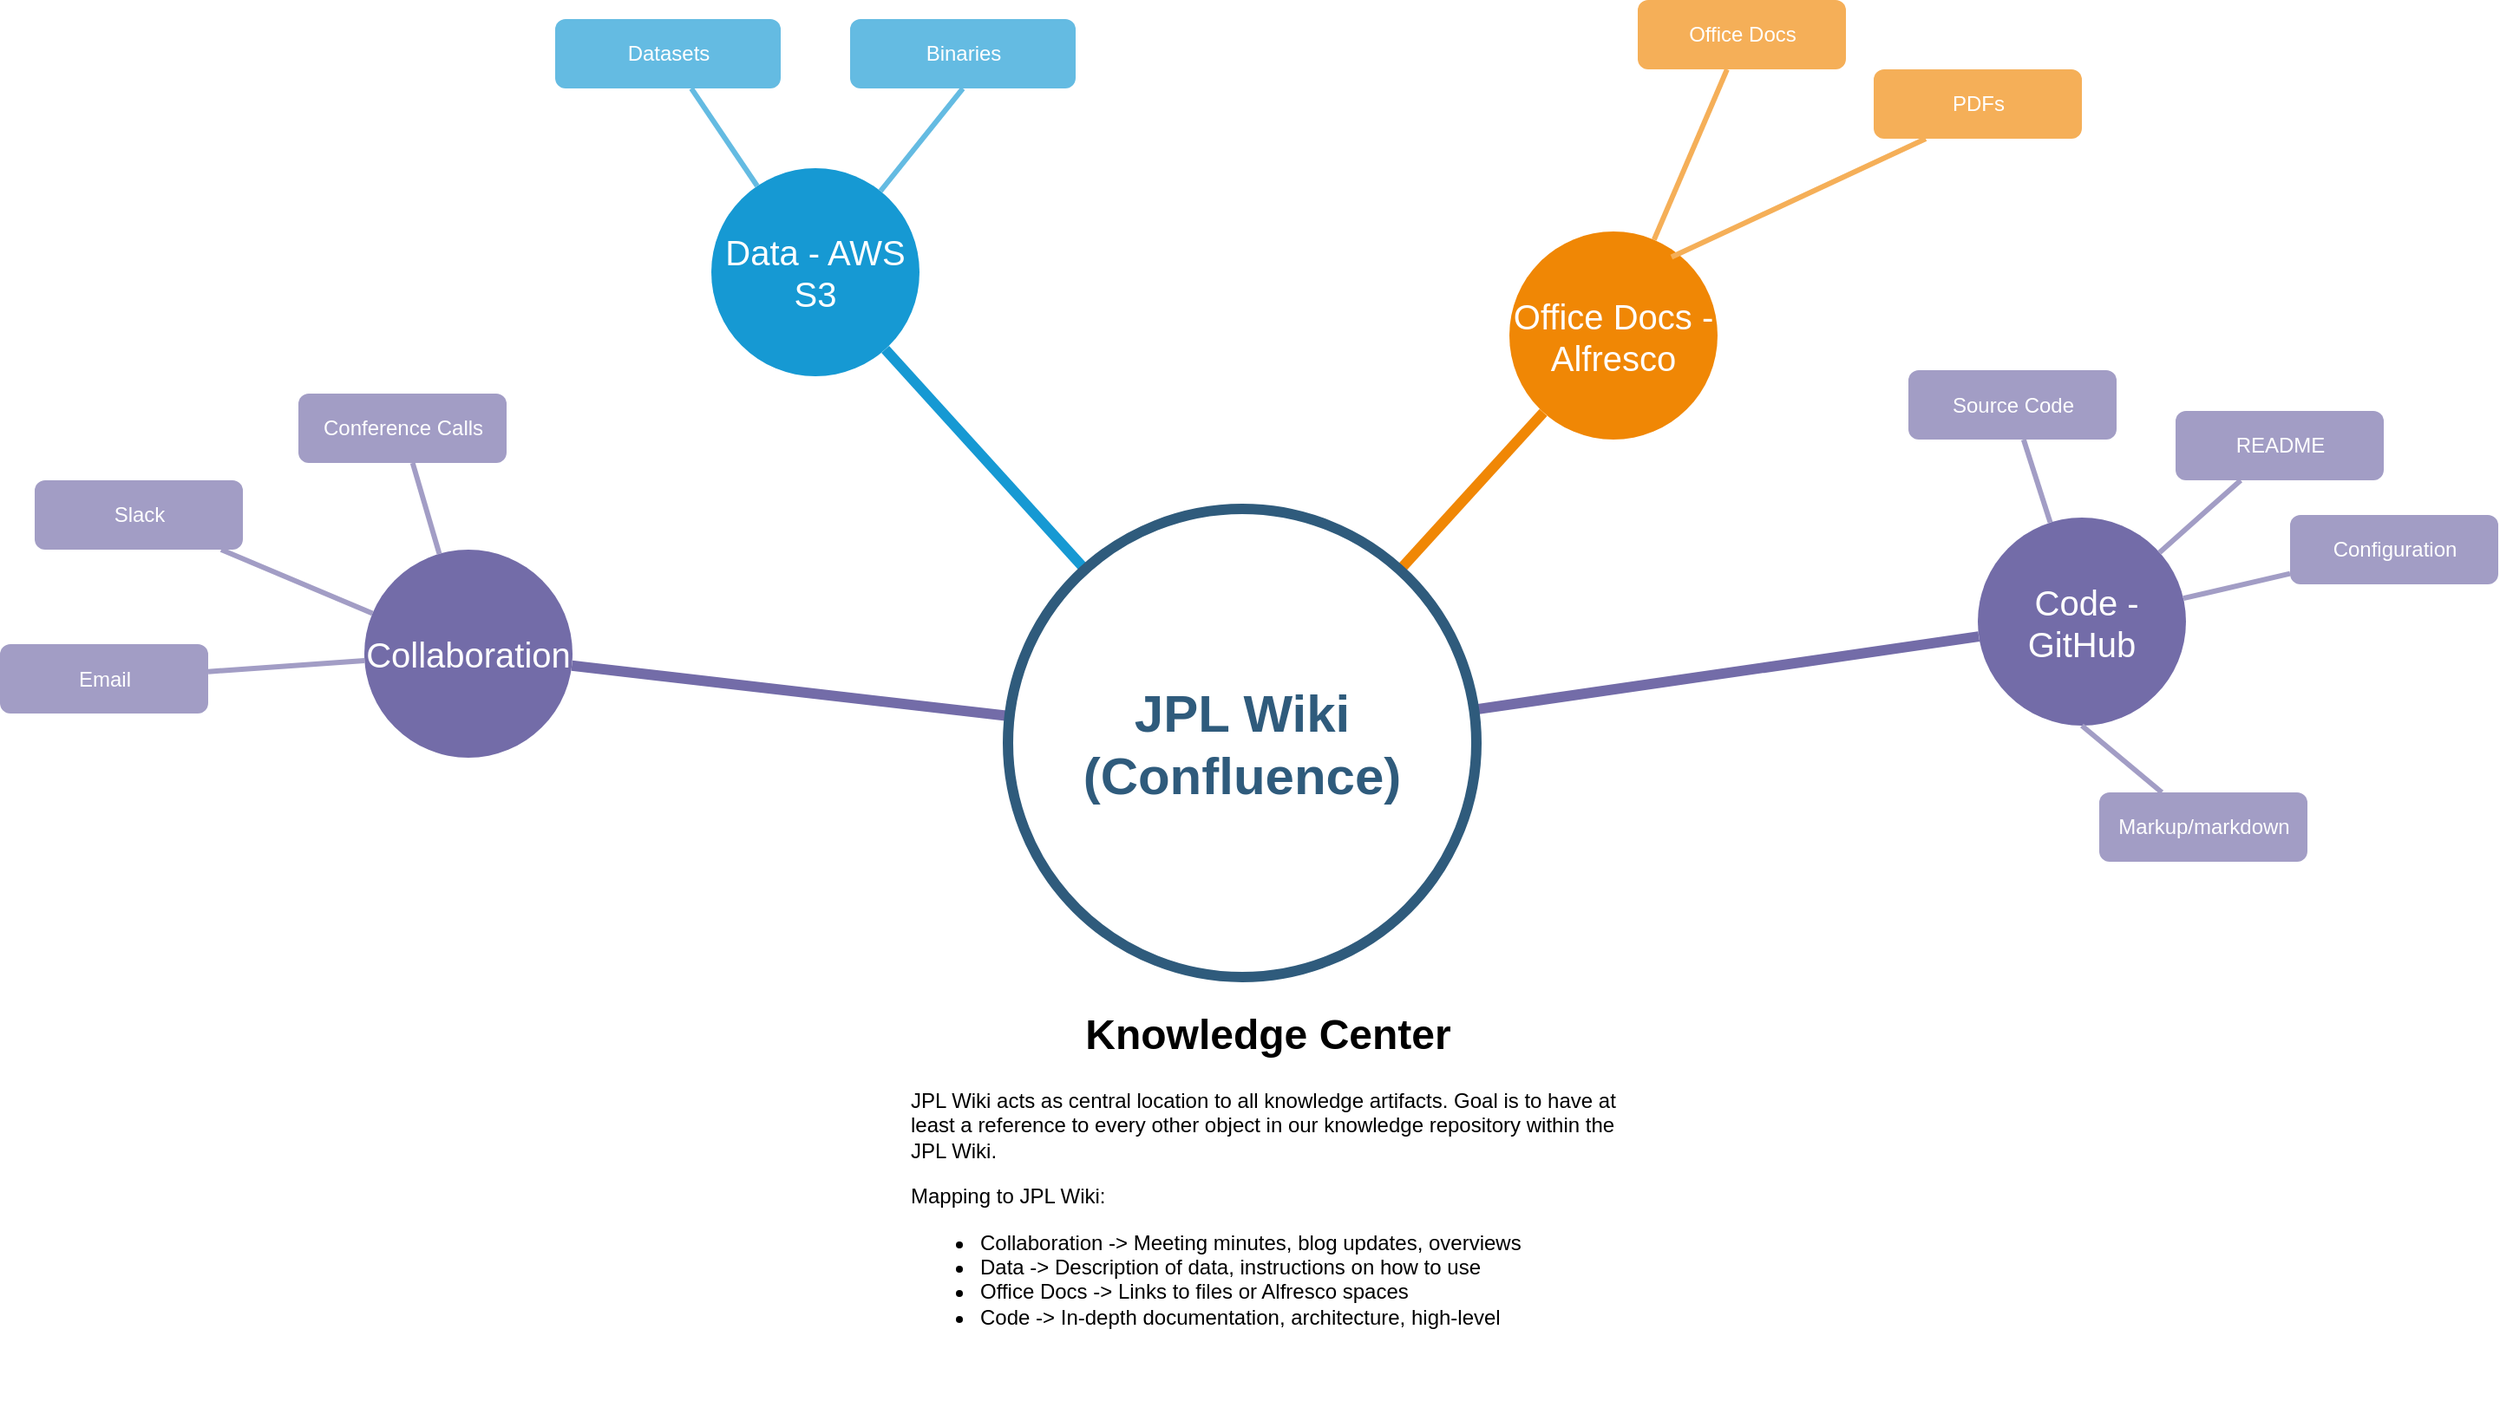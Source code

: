<mxfile version="13.6.6" type="github"><diagram id="6a731a19-8d31-9384-78a2-239565b7b9f0" name="Page-1"><mxGraphModel dx="1593" dy="1169" grid="1" gridSize="10" guides="1" tooltips="1" connect="1" arrows="1" fold="1" page="1" pageScale="1" pageWidth="1169" pageHeight="827" background="#ffffff" math="0" shadow="0"><root><mxCell id="0"/><mxCell id="1" parent="0"/><mxCell id="1350" value="Data - AWS S3" style="ellipse;whiteSpace=wrap;html=1;shadow=0;fontFamily=Helvetica;fontSize=20;fontColor=#FFFFFF;align=center;strokeWidth=3;fillColor=#1699D3;strokeColor=none;" parent="1" vertex="1"><mxGeometry x="790" y="480" width="120" height="120" as="geometry"/></mxCell><mxCell id="1351" value="Office Docs - Alfresco" style="ellipse;whiteSpace=wrap;html=1;shadow=0;fontFamily=Helvetica;fontSize=20;fontColor=#FFFFFF;align=center;strokeWidth=3;fillColor=#F08705;strokeColor=none;gradientColor=none;" parent="1" vertex="1"><mxGeometry x="1250" y="516.5" width="120" height="120" as="geometry"/></mxCell><mxCell id="1354" value="&amp;nbsp;Code - GitHub" style="ellipse;whiteSpace=wrap;html=1;shadow=0;fontFamily=Helvetica;fontSize=20;fontColor=#FFFFFF;align=center;strokeWidth=3;fillColor=#736ca8;strokeColor=none;" parent="1" vertex="1"><mxGeometry x="1520" y="681.5" width="120" height="120" as="geometry"/></mxCell><mxCell id="1359" style="endArrow=none;strokeWidth=6;strokeColor=#1699D3;html=1;" parent="1" source="1515" target="1350" edge="1"><mxGeometry relative="1" as="geometry"/></mxCell><mxCell id="1360" style="endArrow=none;strokeWidth=6;strokeColor=#f08705;html=1;" parent="1" source="1515" target="1351" edge="1"><mxGeometry relative="1" as="geometry"/></mxCell><mxCell id="1363" style="endArrow=none;strokeWidth=6;strokeColor=#736CA8;html=1;" parent="1" source="1515" target="1516" edge="1"><mxGeometry relative="1" as="geometry"/></mxCell><mxCell id="1364" style="endArrow=none;strokeWidth=6;strokeColor=#736ca8;html=1;" parent="1" source="1515" target="1354" edge="1"><mxGeometry relative="1" as="geometry"/></mxCell><mxCell id="1376" value="Datasets" style="rounded=1;fillColor=#64BBE2;strokeColor=none;strokeWidth=3;shadow=0;html=1;fontColor=#FFFFFF;" parent="1" vertex="1"><mxGeometry x="700" y="394" width="130" height="40" as="geometry"/></mxCell><mxCell id="1377" value="" style="edgeStyle=none;endArrow=none;strokeWidth=3;strokeColor=#64BBE2;html=1;" parent="1" source="1350" target="1376" edge="1"><mxGeometry x="-221.5" y="56.5" width="100" height="100" as="geometry"><mxPoint x="-221.5" y="156.5" as="sourcePoint"/><mxPoint x="-121.5" y="56.5" as="targetPoint"/></mxGeometry></mxCell><mxCell id="1393" value="Office Docs" style="rounded=1;fillColor=#f5af58;strokeColor=none;strokeWidth=3;shadow=0;html=1;fontColor=#FFFFFF;" parent="1" vertex="1"><mxGeometry x="1324" y="383" width="120" height="40" as="geometry"/></mxCell><mxCell id="1405" value="" style="edgeStyle=none;endArrow=none;strokeWidth=3;strokeColor=#F5AF58;html=1;" parent="1" source="1351" target="1393" edge="1"><mxGeometry x="150" y="296.5" width="100" height="100" as="geometry"><mxPoint x="150" y="396.5" as="sourcePoint"/><mxPoint x="250" y="296.5" as="targetPoint"/></mxGeometry></mxCell><mxCell id="1457" value="Source Code" style="rounded=1;fillColor=#a29dc5;strokeColor=none;strokeWidth=3;shadow=0;html=1;fontColor=#FFFFFF;" parent="1" vertex="1"><mxGeometry x="1480" y="596.5" width="120" height="40" as="geometry"/></mxCell><mxCell id="1458" value="Configuration" style="rounded=1;fillColor=#a29dc5;strokeColor=none;strokeWidth=3;shadow=0;html=1;fontColor=#FFFFFF;" parent="1" vertex="1"><mxGeometry x="1700" y="680" width="120" height="40" as="geometry"/></mxCell><mxCell id="1462" value="README" style="rounded=1;fillColor=#a29dc5;strokeColor=none;strokeWidth=3;shadow=0;html=1;fontColor=#FFFFFF;" parent="1" vertex="1"><mxGeometry x="1634" y="620" width="120" height="40" as="geometry"/></mxCell><mxCell id="1465" value="" style="edgeStyle=none;endArrow=none;strokeWidth=3;strokeColor=#A29DC5;html=1;" parent="1" source="1354" target="1458" edge="1"><mxGeometry x="230" y="-520.5" width="100" height="100" as="geometry"><mxPoint x="230" y="-420.5" as="sourcePoint"/><mxPoint x="330" y="-520.5" as="targetPoint"/></mxGeometry></mxCell><mxCell id="1466" value="" style="edgeStyle=none;endArrow=none;strokeWidth=3;strokeColor=#A29DC5;html=1;" parent="1" source="1354" target="1462" edge="1"><mxGeometry x="230" y="-520.5" width="100" height="100" as="geometry"><mxPoint x="230" y="-420.5" as="sourcePoint"/><mxPoint x="330" y="-520.5" as="targetPoint"/></mxGeometry></mxCell><mxCell id="1467" value="" style="edgeStyle=none;endArrow=none;strokeWidth=3;strokeColor=#A29DC5;html=1;" parent="1" source="1354" target="1457" edge="1"><mxGeometry x="230" y="-520.5" width="100" height="100" as="geometry"><mxPoint x="230" y="-420.5" as="sourcePoint"/><mxPoint x="330" y="-520.5" as="targetPoint"/></mxGeometry></mxCell><mxCell id="1515" value="JPL Wiki (Confluence)" style="ellipse;whiteSpace=wrap;html=1;shadow=0;fontFamily=Helvetica;fontSize=30;fontColor=#2F5B7C;align=center;strokeColor=#2F5B7C;strokeWidth=6;fillColor=#FFFFFF;fontStyle=1;gradientColor=none;" parent="1" vertex="1"><mxGeometry x="961" y="676.5" width="270" height="270" as="geometry"/></mxCell><mxCell id="1516" value="Collaboration " style="ellipse;whiteSpace=wrap;html=1;shadow=0;fontFamily=Helvetica;fontSize=20;fontColor=#FFFFFF;align=center;strokeWidth=3;fillColor=#736ca8;strokeColor=none;" parent="1" vertex="1"><mxGeometry x="590" y="700" width="120" height="120" as="geometry"/></mxCell><mxCell id="1517" value="Conference Calls" style="rounded=1;fillColor=#a29dc5;strokeColor=none;strokeWidth=3;shadow=0;html=1;fontColor=#FFFFFF;" parent="1" vertex="1"><mxGeometry x="552" y="610" width="120" height="40" as="geometry"/></mxCell><mxCell id="1522" value="Slack" style="rounded=1;fillColor=#a29dc5;strokeColor=none;strokeWidth=3;shadow=0;html=1;fontColor=#FFFFFF;" parent="1" vertex="1"><mxGeometry x="400" y="660" width="120" height="40" as="geometry"/></mxCell><mxCell id="1528" value="" style="edgeStyle=none;endArrow=none;strokeWidth=3;strokeColor=#A29DC5;html=1;" parent="1" source="1516" target="1517" edge="1"><mxGeometry x="-1498" y="-303.5" width="100" height="100" as="geometry"><mxPoint x="-1498" y="-203.5" as="sourcePoint"/><mxPoint x="-1398" y="-303.5" as="targetPoint"/></mxGeometry></mxCell><mxCell id="1529" value="Email" style="rounded=1;fillColor=#a29dc5;strokeColor=none;strokeWidth=3;shadow=0;html=1;fontColor=#FFFFFF;" parent="1" vertex="1"><mxGeometry x="380" y="754.5" width="120" height="40" as="geometry"/></mxCell><mxCell id="1534" value="" style="edgeStyle=none;endArrow=none;strokeWidth=3;strokeColor=#A29DC5;html=1;" parent="1" source="1516" target="1522" edge="1"><mxGeometry x="-1498" y="-303.5" width="100" height="100" as="geometry"><mxPoint x="-1498" y="-203.5" as="sourcePoint"/><mxPoint x="-1398" y="-303.5" as="targetPoint"/></mxGeometry></mxCell><mxCell id="1540" value="" style="edgeStyle=none;endArrow=none;strokeWidth=3;strokeColor=#A29DC5;html=1;" parent="1" source="1516" target="1529" edge="1"><mxGeometry x="-1498" y="-303.5" width="100" height="100" as="geometry"><mxPoint x="-1498" y="-203.5" as="sourcePoint"/><mxPoint x="-1398" y="-303.5" as="targetPoint"/></mxGeometry></mxCell><mxCell id="1542" style="edgeStyle=none;rounded=0;html=1;exitX=0.5;exitY=1;endArrow=none;endFill=0;jettySize=auto;orthogonalLoop=1;strokeColor=#736CA8;strokeWidth=2;fillColor=#64bbe2;fontSize=20;fontColor=#23445D;" parent="1" source="1529" target="1529" edge="1"><mxGeometry relative="1" as="geometry"/></mxCell><mxCell id="d_6hqNjiP4IymD3kRcb3-1542" value="PDFs" style="rounded=1;fillColor=#f5af58;strokeColor=none;strokeWidth=3;shadow=0;html=1;fontColor=#FFFFFF;" vertex="1" parent="1"><mxGeometry x="1460" y="423" width="120" height="40" as="geometry"/></mxCell><mxCell id="d_6hqNjiP4IymD3kRcb3-1544" value="" style="edgeStyle=none;endArrow=none;strokeWidth=3;strokeColor=#F5AF58;html=1;entryX=0.25;entryY=1;entryDx=0;entryDy=0;" edge="1" parent="1" target="d_6hqNjiP4IymD3kRcb3-1542"><mxGeometry x="160" y="306.5" width="100" height="100" as="geometry"><mxPoint x="1343.461" y="531.277" as="sourcePoint"/><mxPoint x="1385.47" y="433" as="targetPoint"/></mxGeometry></mxCell><mxCell id="d_6hqNjiP4IymD3kRcb3-1548" value="Markup/markdown" style="rounded=1;fillColor=#a29dc5;strokeColor=none;strokeWidth=3;shadow=0;html=1;fontColor=#FFFFFF;" vertex="1" parent="1"><mxGeometry x="1590" y="840" width="120" height="40" as="geometry"/></mxCell><mxCell id="d_6hqNjiP4IymD3kRcb3-1549" value="" style="edgeStyle=none;endArrow=none;strokeWidth=3;strokeColor=#A29DC5;html=1;exitX=0.5;exitY=1;exitDx=0;exitDy=0;" edge="1" parent="1" source="1354" target="d_6hqNjiP4IymD3kRcb3-1548"><mxGeometry x="240" y="-510.5" width="100" height="100" as="geometry"><mxPoint x="1810.349" y="857.134" as="sourcePoint"/><mxPoint x="1868.889" y="894.5" as="targetPoint"/></mxGeometry></mxCell><mxCell id="d_6hqNjiP4IymD3kRcb3-1550" value="Binaries" style="rounded=1;fillColor=#64BBE2;strokeColor=none;strokeWidth=3;shadow=0;html=1;fontColor=#FFFFFF;" vertex="1" parent="1"><mxGeometry x="870" y="394" width="130" height="40" as="geometry"/></mxCell><mxCell id="d_6hqNjiP4IymD3kRcb3-1551" value="" style="edgeStyle=none;endArrow=none;strokeWidth=3;strokeColor=#64BBE2;html=1;entryX=0.5;entryY=1;entryDx=0;entryDy=0;" edge="1" parent="1" source="1350" target="d_6hqNjiP4IymD3kRcb3-1550"><mxGeometry x="-211.5" y="66.5" width="100" height="100" as="geometry"><mxPoint x="903.25" y="508.413" as="sourcePoint"/><mxPoint x="964" y="500" as="targetPoint"/></mxGeometry></mxCell><mxCell id="d_6hqNjiP4IymD3kRcb3-1554" value="&lt;h1 align=&quot;center&quot;&gt;Knowledge Center&lt;br&gt;&lt;/h1&gt;&lt;p&gt;JPL Wiki acts as central location to all knowledge artifacts. Goal is to have at least a reference to every other object in our knowledge repository within the JPL Wiki.&lt;/p&gt;&lt;p&gt;Mapping to JPL Wiki:&lt;/p&gt;&lt;ul&gt;&lt;li&gt;Collaboration -&amp;gt; Meeting minutes, blog updates, overviews&lt;/li&gt;&lt;li&gt;Data -&amp;gt; Description of data, instructions on how to use&lt;/li&gt;&lt;li&gt;Office Docs -&amp;gt; Links to files or Alfresco spaces&lt;/li&gt;&lt;li&gt;Code -&amp;gt; In-depth documentation, architecture, high-level&lt;br&gt;&lt;/li&gt;&lt;/ul&gt;" style="text;html=1;strokeColor=none;fillColor=none;spacing=5;spacingTop=-20;whiteSpace=wrap;overflow=hidden;rounded=0;" vertex="1" parent="1"><mxGeometry x="900" y="960" width="420" height="230" as="geometry"/></mxCell></root></mxGraphModel></diagram></mxfile>